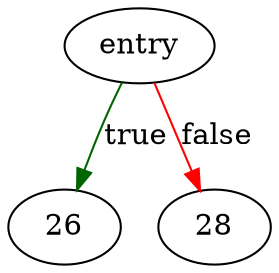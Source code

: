 digraph "_obstack_begin_1" {
	// Node definitions.
	6 [label=entry];
	26;
	28;

	// Edge definitions.
	6 -> 26 [
		color=darkgreen
		label=true
	];
	6 -> 28 [
		color=red
		label=false
	];
}